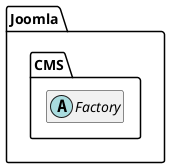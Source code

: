 @startuml
set namespaceSeparator \\
hide members
hide << alias >> circle

abstract class Joomla\\CMS\\Factory
@enduml
